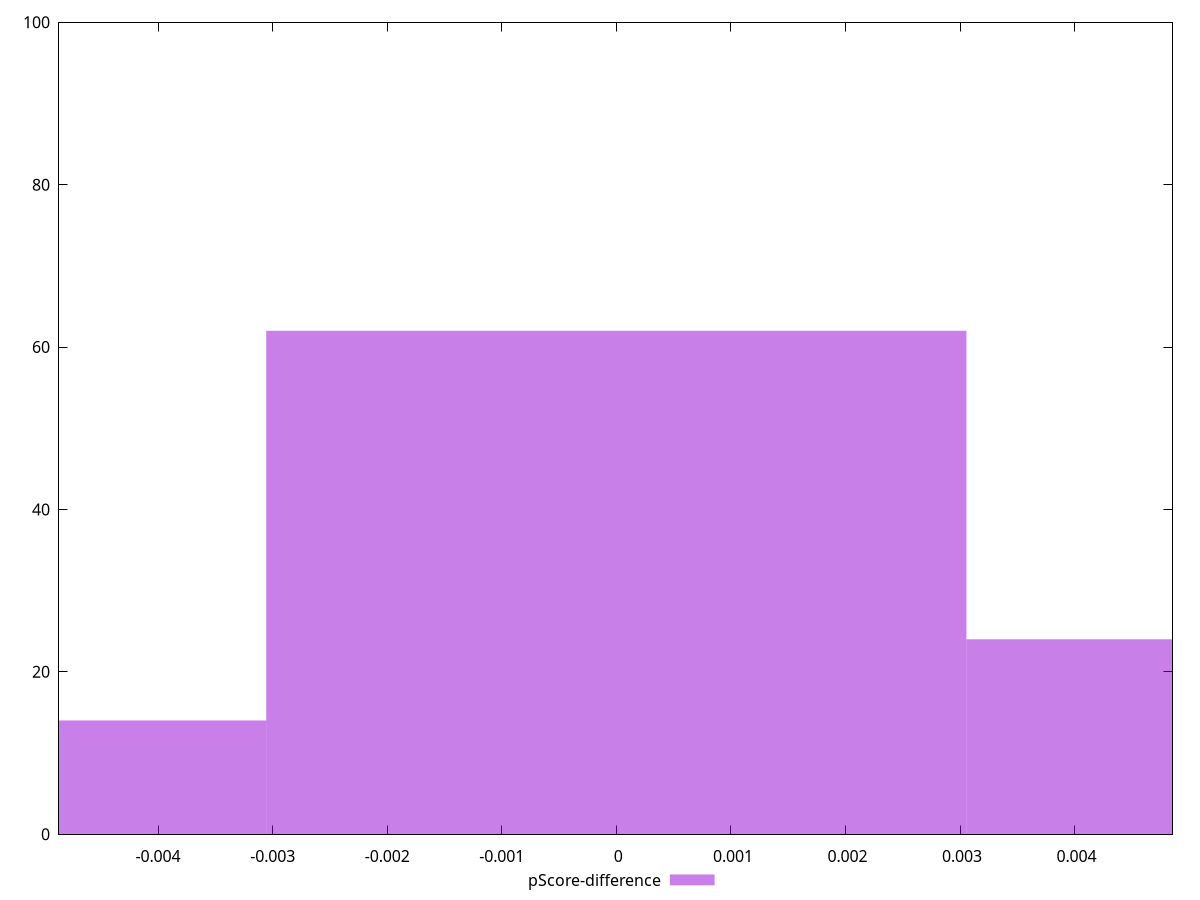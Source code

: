 reset

$pScoreDifference <<EOF
-0.006111926576910627 14
0 62
0.006111926576910627 24
EOF

set key outside below
set boxwidth 0.006111926576910627
set xrange [-0.004865002543598562:0.004854654051956703]
set yrange [0:100]
set trange [0:100]
set style fill transparent solid 0.5 noborder
set terminal svg size 640, 490 enhanced background rgb 'white'
set output "reports/report_00027_2021-02-24T12-40-31.850Z/estimated-input-latency/samples/music/pScore-difference/histogram.svg"

plot $pScoreDifference title "pScore-difference" with boxes

reset
